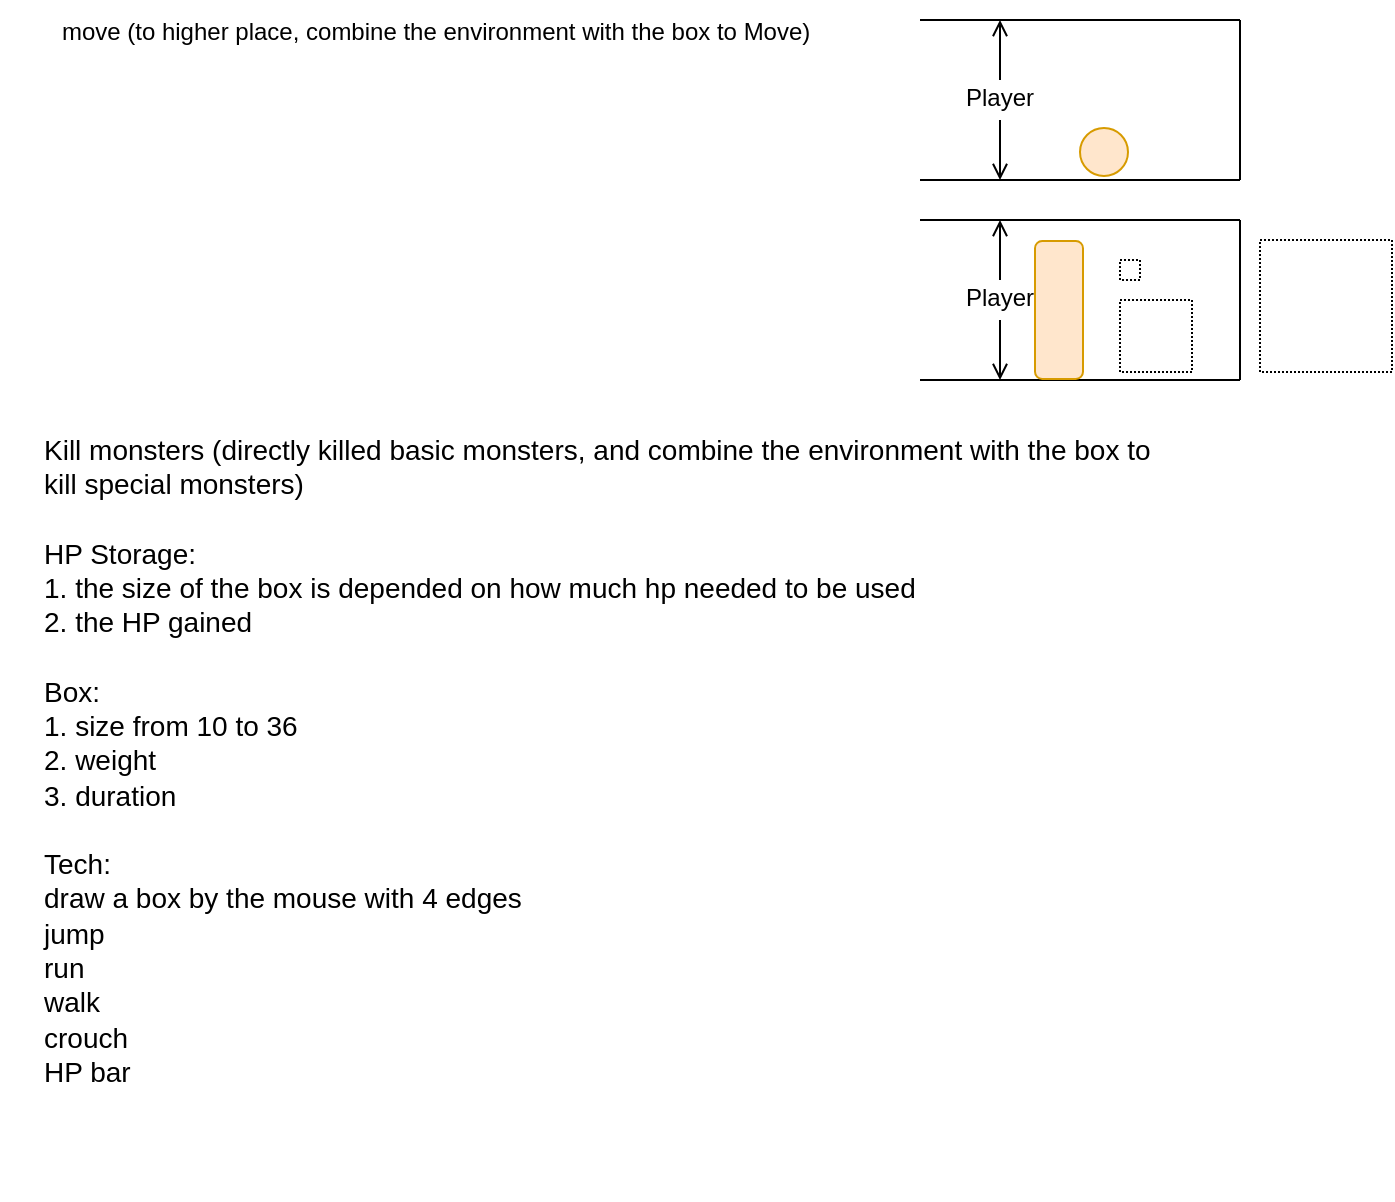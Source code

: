 <mxfile version="22.0.4" type="github">
  <diagram name="Page-1" id="38b20595-45e3-9b7f-d5ca-b57f44c5b66d">
    <mxGraphModel dx="2056" dy="630" grid="1" gridSize="10" guides="1" tooltips="1" connect="1" arrows="1" fold="1" page="1" pageScale="1" pageWidth="1100" pageHeight="850" background="none" math="0" shadow="0">
      <root>
        <mxCell id="0" />
        <mxCell id="1" parent="0" />
        <mxCell id="5F0PysFOAAc-4aZWhske-1" value="&lt;span style=&quot;margin: 0px; padding: 0px; user-select: text; -webkit-user-drag: none; -webkit-tap-highlight-color: transparent;&quot; class=&quot;NormalTextRun SCXW9842273 BCX8&quot;&gt;move&lt;/span&gt;&lt;span style=&quot;margin: 0px; padding: 0px; user-select: text; -webkit-user-drag: none; -webkit-tap-highlight-color: transparent;&quot; class=&quot;NormalTextRun SCXW9842273 BCX8&quot;&gt; (to higher place, combine the environment with the box to &lt;/span&gt;&lt;span style=&quot;margin: 0px; padding: 0px; user-select: text; -webkit-user-drag: none; -webkit-tap-highlight-color: transparent;&quot; class=&quot;NormalTextRun SCXW9842273 BCX8&quot;&gt;Move)&lt;/span&gt;&lt;span style=&quot;margin: 0px; padding: 0px; user-select: text; -webkit-user-drag: none; -webkit-tap-highlight-color: transparent; text-align: justify; background-color: rgb(255, 255, 255); font-size: 10.5pt; line-height: 17.267px; font-family: 等线, 等线_EmbeddedFont, 等线_MSFontService, sans-serif; font-variant-ligatures: none !important;&quot; class=&quot;TextRun SCXW9842273 BCX8&quot; lang=&quot;EN-US&quot; data-contrast=&quot;auto&quot;&gt;&lt;/span&gt;&lt;span style=&quot;margin: 0px; padding: 0px; user-select: text; -webkit-user-drag: none; -webkit-tap-highlight-color: transparent; text-align: justify; background-color: rgb(255, 255, 255); font-size: 10.5pt; line-height: 17.267px; font-family: 等线, 等线_EmbeddedFont, 等线_MSFontService, sans-serif;&quot; data-ccp-props=&quot;{&amp;quot;134245417&amp;quot;:false,&amp;quot;335551550&amp;quot;:6,&amp;quot;335551620&amp;quot;:6}&quot; class=&quot;EOP SCXW9842273 BCX8&quot;&gt;&amp;nbsp;&lt;/span&gt;" style="text;strokeColor=none;align=center;fillColor=none;html=1;verticalAlign=middle;whiteSpace=wrap;rounded=0;" vertex="1" parent="1">
          <mxGeometry x="-60" y="30" width="440" height="30" as="geometry" />
        </mxCell>
        <mxCell id="5F0PysFOAAc-4aZWhske-2" value="" style="endArrow=none;html=1;rounded=0;" edge="1" parent="1">
          <mxGeometry width="50" height="50" relative="1" as="geometry">
            <mxPoint x="400" y="40" as="sourcePoint" />
            <mxPoint x="560" y="40" as="targetPoint" />
          </mxGeometry>
        </mxCell>
        <mxCell id="5F0PysFOAAc-4aZWhske-3" value="" style="endArrow=none;html=1;rounded=0;" edge="1" parent="1">
          <mxGeometry width="50" height="50" relative="1" as="geometry">
            <mxPoint x="560" y="120" as="sourcePoint" />
            <mxPoint x="560" y="40" as="targetPoint" />
          </mxGeometry>
        </mxCell>
        <mxCell id="5F0PysFOAAc-4aZWhske-4" value="" style="endArrow=none;html=1;rounded=0;" edge="1" parent="1">
          <mxGeometry width="50" height="50" relative="1" as="geometry">
            <mxPoint x="400" y="120" as="sourcePoint" />
            <mxPoint x="560" y="120" as="targetPoint" />
          </mxGeometry>
        </mxCell>
        <mxCell id="5F0PysFOAAc-4aZWhske-5" value="" style="ellipse;whiteSpace=wrap;html=1;aspect=fixed;fillColor=#ffe6cc;strokeColor=#d79b00;" vertex="1" parent="1">
          <mxGeometry x="480" y="94" width="24" height="24" as="geometry" />
        </mxCell>
        <mxCell id="5F0PysFOAAc-4aZWhske-6" value="" style="endArrow=open;html=1;rounded=0;endFill=0;" edge="1" parent="1">
          <mxGeometry width="50" height="50" relative="1" as="geometry">
            <mxPoint x="440" y="70" as="sourcePoint" />
            <mxPoint x="440" y="40" as="targetPoint" />
          </mxGeometry>
        </mxCell>
        <mxCell id="5F0PysFOAAc-4aZWhske-7" value="" style="endArrow=open;html=1;rounded=0;endFill=0;" edge="1" parent="1">
          <mxGeometry width="50" height="50" relative="1" as="geometry">
            <mxPoint x="440" y="90" as="sourcePoint" />
            <mxPoint x="440" y="120" as="targetPoint" />
          </mxGeometry>
        </mxCell>
        <mxCell id="5F0PysFOAAc-4aZWhske-8" value="Player" style="text;strokeColor=none;align=center;fillColor=none;html=1;verticalAlign=middle;whiteSpace=wrap;rounded=0;" vertex="1" parent="1">
          <mxGeometry x="410" y="64" width="60" height="30" as="geometry" />
        </mxCell>
        <mxCell id="5F0PysFOAAc-4aZWhske-20" value="" style="endArrow=none;html=1;rounded=0;" edge="1" parent="1">
          <mxGeometry width="50" height="50" relative="1" as="geometry">
            <mxPoint x="400" y="140" as="sourcePoint" />
            <mxPoint x="560" y="140" as="targetPoint" />
          </mxGeometry>
        </mxCell>
        <mxCell id="5F0PysFOAAc-4aZWhske-21" value="" style="endArrow=none;html=1;rounded=0;" edge="1" parent="1">
          <mxGeometry width="50" height="50" relative="1" as="geometry">
            <mxPoint x="560" y="220" as="sourcePoint" />
            <mxPoint x="560" y="140" as="targetPoint" />
          </mxGeometry>
        </mxCell>
        <mxCell id="5F0PysFOAAc-4aZWhske-22" value="" style="endArrow=none;html=1;rounded=0;" edge="1" parent="1">
          <mxGeometry width="50" height="50" relative="1" as="geometry">
            <mxPoint x="400" y="220" as="sourcePoint" />
            <mxPoint x="560" y="220" as="targetPoint" />
          </mxGeometry>
        </mxCell>
        <mxCell id="5F0PysFOAAc-4aZWhske-24" value="" style="endArrow=open;html=1;rounded=0;endFill=0;" edge="1" parent="1">
          <mxGeometry width="50" height="50" relative="1" as="geometry">
            <mxPoint x="440" y="170" as="sourcePoint" />
            <mxPoint x="440" y="140" as="targetPoint" />
          </mxGeometry>
        </mxCell>
        <mxCell id="5F0PysFOAAc-4aZWhske-25" value="" style="endArrow=open;html=1;rounded=0;endFill=0;" edge="1" parent="1">
          <mxGeometry width="50" height="50" relative="1" as="geometry">
            <mxPoint x="440" y="190" as="sourcePoint" />
            <mxPoint x="440" y="220" as="targetPoint" />
          </mxGeometry>
        </mxCell>
        <mxCell id="5F0PysFOAAc-4aZWhske-26" value="Player" style="text;strokeColor=none;align=center;fillColor=none;html=1;verticalAlign=middle;whiteSpace=wrap;rounded=0;" vertex="1" parent="1">
          <mxGeometry x="410" y="164" width="60" height="30" as="geometry" />
        </mxCell>
        <mxCell id="5F0PysFOAAc-4aZWhske-28" value="" style="rounded=1;whiteSpace=wrap;html=1;rotation=-90;fillColor=#ffe6cc;strokeColor=#d79b00;" vertex="1" parent="1">
          <mxGeometry x="435" y="173" width="69" height="24" as="geometry" />
        </mxCell>
        <mxCell id="5F0PysFOAAc-4aZWhske-29" value="" style="whiteSpace=wrap;html=1;aspect=fixed;dashed=1;dashPattern=1 1;" vertex="1" parent="1">
          <mxGeometry x="500" y="180" width="36" height="36" as="geometry" />
        </mxCell>
        <mxCell id="5F0PysFOAAc-4aZWhske-32" value="" style="whiteSpace=wrap;html=1;aspect=fixed;dashed=1;dashPattern=1 1;" vertex="1" parent="1">
          <mxGeometry x="500" y="160" width="10" height="10" as="geometry" />
        </mxCell>
        <mxCell id="5F0PysFOAAc-4aZWhske-33" value="&lt;span data-contrast=&quot;auto&quot; lang=&quot;EN-US&quot; class=&quot;TextRun SCXW44165962 BCX8&quot; style=&quot;margin: 0px; padding: 0px; user-select: text; -webkit-user-drag: none; -webkit-tap-highlight-color: transparent; color: rgb(0, 0, 0); font-style: normal; font-variant-caps: normal; font-weight: 400; letter-spacing: normal; orphans: 2; text-align: justify; text-indent: 0px; text-transform: none; widows: 2; word-spacing: 0px; -webkit-text-stroke-width: 0px; background-color: rgb(255, 255, 255); text-decoration-thickness: initial; text-decoration-style: initial; text-decoration-color: initial; font-size: 10.5pt; line-height: 17.267px; font-family: 等线, 等线_EmbeddedFont, 等线_MSFontService, sans-serif; font-variant-ligatures: none !important;&quot;&gt;&lt;span class=&quot;NormalTextRun SCXW44165962 BCX8&quot; style=&quot;margin: 0px; padding: 0px; user-select: text; -webkit-user-drag: none; -webkit-tap-highlight-color: transparent;&quot;&gt;Kill monsters&lt;/span&gt;&lt;span class=&quot;NormalTextRun SCXW44165962 BCX8&quot; style=&quot;margin: 0px; padding: 0px; user-select: text; -webkit-user-drag: none; -webkit-tap-highlight-color: transparent;&quot;&gt; (directly killed basic monsters, &lt;/span&gt;&lt;span class=&quot;NormalTextRun SCXW44165962 BCX8&quot; style=&quot;margin: 0px; padding: 0px; user-select: text; -webkit-user-drag: none; -webkit-tap-highlight-color: transparent;&quot;&gt;and combine the environment with the box to kill special monsters&lt;/span&gt;&lt;span class=&quot;NormalTextRun SCXW44165962 BCX8&quot; style=&quot;margin: 0px; padding: 0px; user-select: text; -webkit-user-drag: none; -webkit-tap-highlight-color: transparent;&quot;&gt;)&lt;br&gt;&lt;/span&gt;&lt;/span&gt;&lt;span class=&quot;EOP SCXW44165962 BCX8&quot; data-ccp-props=&quot;{&amp;quot;134245417&amp;quot;:false,&amp;quot;335551550&amp;quot;:6,&amp;quot;335551620&amp;quot;:6}&quot; style=&quot;margin: 0px; padding: 0px; user-select: text; -webkit-user-drag: none; -webkit-tap-highlight-color: transparent; color: rgb(0, 0, 0); font-style: normal; font-variant-ligatures: normal; font-variant-caps: normal; font-weight: 400; letter-spacing: normal; orphans: 2; text-align: justify; text-indent: 0px; text-transform: none; widows: 2; word-spacing: 0px; -webkit-text-stroke-width: 0px; background-color: rgb(255, 255, 255); text-decoration-thickness: initial; text-decoration-style: initial; text-decoration-color: initial; font-size: 10.5pt; line-height: 17.267px; font-family: 等线, 等线_EmbeddedFont, 等线_MSFontService, sans-serif;&quot;&gt;&lt;br&gt;HP Storage:&lt;br&gt;1. the size of the box is depended on how much hp needed to be used&lt;br&gt;2. the HP gained&lt;br&gt;&amp;nbsp;&lt;br&gt;Box:&lt;br&gt;1. size from 10 to 36&lt;br&gt;2. weight&lt;br&gt;3. duration&lt;br&gt;&lt;br&gt;Tech:&lt;br&gt;draw a box by the mouse with 4 edges&lt;br&gt;jump&lt;br&gt;run&lt;br&gt;walk&lt;br&gt;crouch&lt;br&gt;HP bar&lt;br&gt;&lt;/span&gt;" style="text;whiteSpace=wrap;html=1;" vertex="1" parent="1">
          <mxGeometry x="-40" y="240" width="560" height="390" as="geometry" />
        </mxCell>
        <mxCell id="5F0PysFOAAc-4aZWhske-37" value="" style="whiteSpace=wrap;html=1;aspect=fixed;dashed=1;dashPattern=1 1;" vertex="1" parent="1">
          <mxGeometry x="570" y="150" width="66" height="66" as="geometry" />
        </mxCell>
      </root>
    </mxGraphModel>
  </diagram>
</mxfile>
